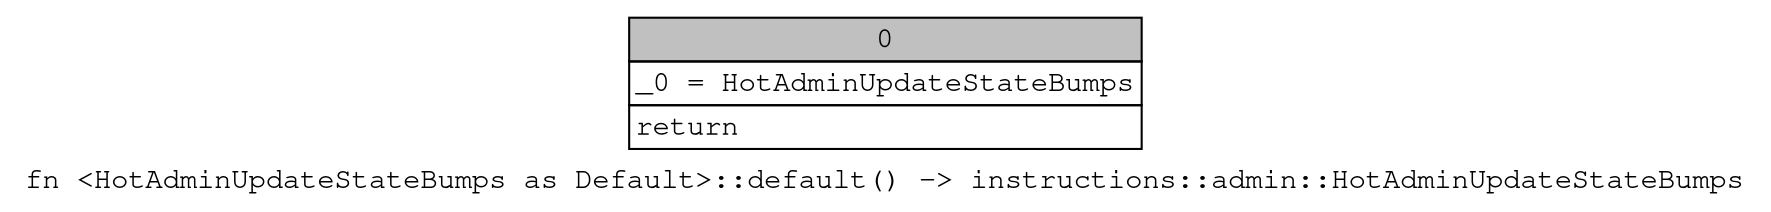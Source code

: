 digraph Mir_0_7006 {
    graph [fontname="Courier, monospace"];
    node [fontname="Courier, monospace"];
    edge [fontname="Courier, monospace"];
    label=<fn &lt;HotAdminUpdateStateBumps as Default&gt;::default() -&gt; instructions::admin::HotAdminUpdateStateBumps<br align="left"/>>;
    bb0__0_7006 [shape="none", label=<<table border="0" cellborder="1" cellspacing="0"><tr><td bgcolor="gray" align="center" colspan="1">0</td></tr><tr><td align="left" balign="left">_0 = HotAdminUpdateStateBumps<br/></td></tr><tr><td align="left">return</td></tr></table>>];
}
